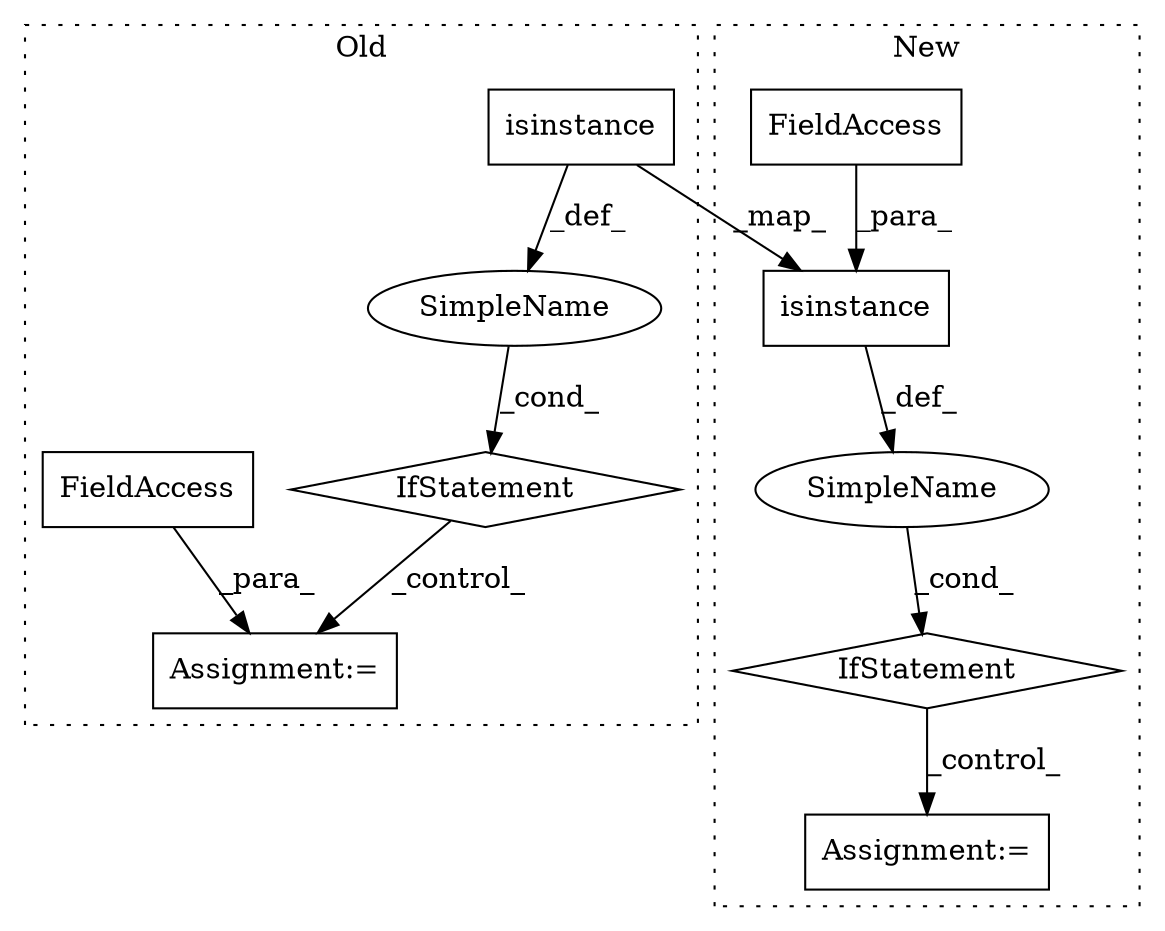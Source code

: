 digraph G {
subgraph cluster0 {
1 [label="isinstance" a="32" s="1406,1430" l="11,1" shape="box"];
4 [label="IfStatement" a="25" s="1904,1945" l="4,2" shape="diamond"];
7 [label="Assignment:=" a="7" s="1963" l="1" shape="box"];
8 [label="SimpleName" a="42" s="" l="" shape="ellipse"];
9 [label="FieldAccess" a="22" s="1964" l="11" shape="box"];
label = "Old";
style="dotted";
}
subgraph cluster1 {
2 [label="isinstance" a="32" s="1831,1856" l="11,1" shape="box"];
3 [label="IfStatement" a="25" s="1827,1857" l="4,2" shape="diamond"];
5 [label="Assignment:=" a="7" s="1875" l="1" shape="box"];
6 [label="SimpleName" a="42" s="" l="" shape="ellipse"];
10 [label="FieldAccess" a="22" s="1851" l="5" shape="box"];
label = "New";
style="dotted";
}
1 -> 2 [label="_map_"];
1 -> 8 [label="_def_"];
2 -> 6 [label="_def_"];
3 -> 5 [label="_control_"];
4 -> 7 [label="_control_"];
6 -> 3 [label="_cond_"];
8 -> 4 [label="_cond_"];
9 -> 7 [label="_para_"];
10 -> 2 [label="_para_"];
}